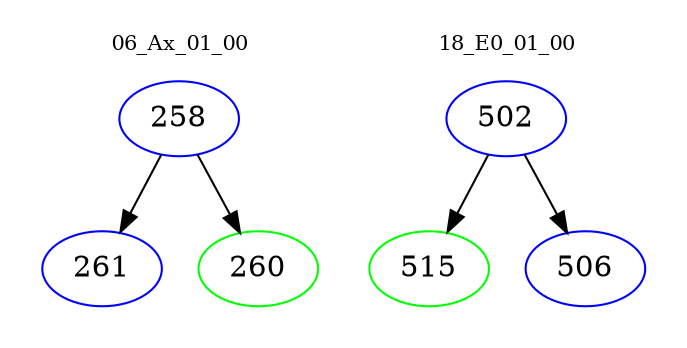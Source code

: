 digraph{
subgraph cluster_0 {
color = white
label = "06_Ax_01_00";
fontsize=10;
T0_258 [label="258", color="blue"]
T0_258 -> T0_261 [color="black"]
T0_261 [label="261", color="blue"]
T0_258 -> T0_260 [color="black"]
T0_260 [label="260", color="green"]
}
subgraph cluster_1 {
color = white
label = "18_E0_01_00";
fontsize=10;
T1_502 [label="502", color="blue"]
T1_502 -> T1_515 [color="black"]
T1_515 [label="515", color="green"]
T1_502 -> T1_506 [color="black"]
T1_506 [label="506", color="blue"]
}
}
